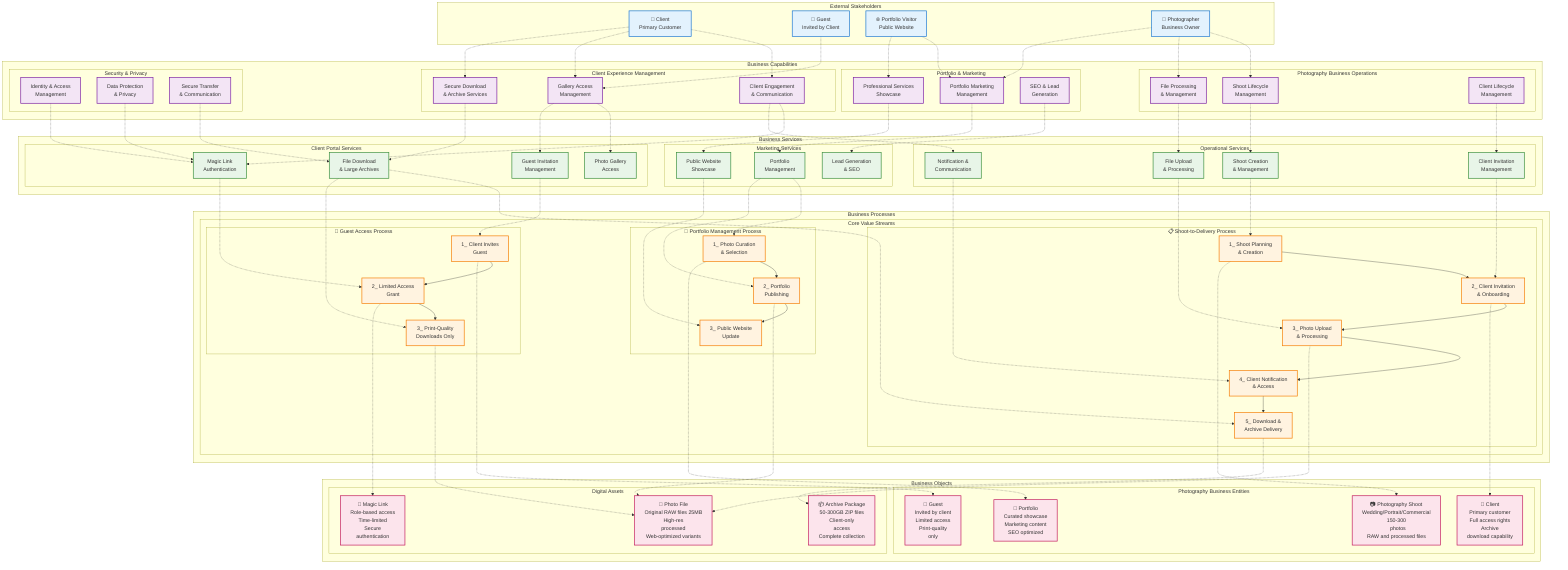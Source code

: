 graph TB
      subgraph "External Stakeholders"
          CLI[👤 Client<br/>Primary Customer]
          GST[👥 Guest<br/>Invited by Client]
          VIS[🌐 Portfolio Visitor<br/>Public Website]
          PHO[📸 Photographer<br/>Business Owner]
      end

      subgraph "Business Capabilities"
          subgraph "Client Experience Management"
              CEM[Client Engagement<br/>& Communication]
              GAM[Gallery Access<br/>Management]
              SDA[Secure Download<br/>& Archive Services]
          end

          subgraph "Portfolio & Marketing"
              PMM[Portfolio Marketing<br/>Management]
              PSS[Professional Services<br/>Showcase]
              SEO[SEO & Lead<br/>Generation]
          end

          subgraph "Photography Business Operations"
              SLM[Shoot Lifecycle<br/>Management]
              FPM[File Processing<br/>& Management]
              CLM[Client Lifecycle<br/>Management]
          end

          subgraph "Security & Privacy"
              IAM[Identity & Access<br/>Management]
              DPP[Data Protection<br/>& Privacy]
              STC[Secure Transfer<br/>& Communication]
          end
      end

      subgraph "Business Services"
          subgraph "Client Portal Services"
              MLA[Magic Link<br/>Authentication]
              PGA[Photo Gallery<br/>Access]
              FDL[File Download<br/>& Large Archives]
              GIN[Guest Invitation<br/>Management]
          end

          subgraph "Marketing Services"
              PWS[Public Website<br/>Showcase]
              PMT[Portfolio<br/>Management]
              LSO[Lead Generation<br/>& SEO]
          end

          subgraph "Operational Services"
              SCM[Shoot Creation<br/>& Management]
              FUP[File Upload<br/>& Processing]
              CIM[Client Invitation<br/>Management]
              NCS[Notification &<br/>Communication]
          end
      end

      subgraph "Business Processes"
          subgraph "Core Value Streams"
              subgraph "📋 Shoot-to-Delivery Process"
                  P1[1_ Shoot Planning<br/>& Creation]
                  P2[2_ Client Invitation<br/>& Onboarding]
                  P3[3_ Photo Upload<br/>& Processing]
                  P4[4_ Client Notification<br/>& Access]
                  P5[5_ Download &<br/>Archive Delivery]

                  P1 --> P2 --> P3 --> P4 --> P5
              end

              subgraph "👥 Guest Access Process"
                  G1[1_ Client Invites<br/>Guest]
                  G2[2_ Limited Access<br/>Grant]
                  G3[3_ Print-Quality<br/>Downloads Only]

                  G1 --> G2 --> G3
              end

              subgraph "🌟 Portfolio Management Process"
                  M1[1_ Photo Curation<br/>& Selection]
                  M2[2_ Portfolio<br/>Publishing]
                  M3[3_ Public Website<br/>Update]

                  M1 --> M2 --> M3
              end
          end
      end

      subgraph "Business Objects"
          subgraph "Photography Business Entities"
              SHO[📷 Photography Shoot<br/>Wedding/Portrait/Commercial<br/>150-300
  photos<br/>RAW and processed files]

              CLI_ENT[👤 Client<br/>Primary customer<br/>Full access rights<br/>Archive
  download capability]

              GST_ENT[👥 Guest<br/>Invited by client<br/>Limited access<br/>Print-quality
  only]

              PRT[🎨 Portfolio<br/>Curated showcase<br/>Marketing content<br/>SEO optimized]
          end

          subgraph "Digital Assets"
              PHF[📁 Photo File<br/>Original RAW files 25MB<br/>High-res
  processed<br/>Web-optimized variants]

              ARC[📦 Archive Package<br/>50-300GB ZIP files<br/>Client-only
  access<br/>Complete collection]

              MLI[🔗 Magic Link<br/>Role-based access<br/>Time-limited<br/>Secure
  authentication]
          end
      end

      %% Stakeholder to Capability Relationships
      CLI -.-> CEM
      CLI -.-> GAM
      CLI -.-> SDA
      GST -.-> GAM
      VIS -.-> PMM
      VIS -.-> PSS
      PHO -.-> SLM
      PHO -.-> FPM
      PHO -.-> PMM

      %% Capability to Service Relationships
      CEM -.-> MLA
      CEM -.-> NCS
      GAM -.-> PGA
      GAM -.-> GIN
      SDA -.-> FDL

      PMM -.-> PMT
      PSS -.-> PWS
      SEO -.-> LSO

      SLM -.-> SCM
      FPM -.-> FUP
      CLM -.-> CIM

      IAM -.-> MLA
      DPP -.-> MLA
      STC -.-> FDL

      %% Service to Process Relationships
      SCM -.-> P1
      CIM -.-> P2
      FUP -.-> P3
      NCS -.-> P4
      FDL -.-> P5

      GIN -.-> G1
      MLA -.-> G2
      FDL -.-> G3

      PMT -.-> M1
      PMT -.-> M2
      PWS -.-> M3

      %% Business Object Relationships
      P1 -.-> SHO
      P2 -.-> CLI_ENT
      P3 -.-> PHF
      P5 -.-> ARC

      G1 -.-> GST_ENT
      G2 -.-> MLI
      G3 -.-> PHF

      M1 -.-> PRT
      M2 -.-> PHF

      classDef stakeholder fill:#e3f2fd,stroke:#1976d2,stroke-width:2px
      classDef capability fill:#f3e5f5,stroke:#7b1fa2,stroke-width:2px
      classDef service fill:#e8f5e8,stroke:#388e3c,stroke-width:2px
      classDef process fill:#fff3e0,stroke:#f57c00,stroke-width:2px
      classDef object fill:#fce4ec,stroke:#c2185b,stroke-width:2px

      class CLI,GST,VIS,PHO stakeholder
      class CEM,GAM,SDA,PMM,PSS,SEO,SLM,FPM,CLM,IAM,DPP,STC capability
      class MLA,PGA,FDL,GIN,PWS,PMT,LSO,SCM,FUP,CIM,NCS service
      class P1,P2,P3,P4,P5,G1,G2,G3,M1,M2,M3 process
      class SHO,CLI_ENT,GST_ENT,PRT,PHF,ARC,MLI object